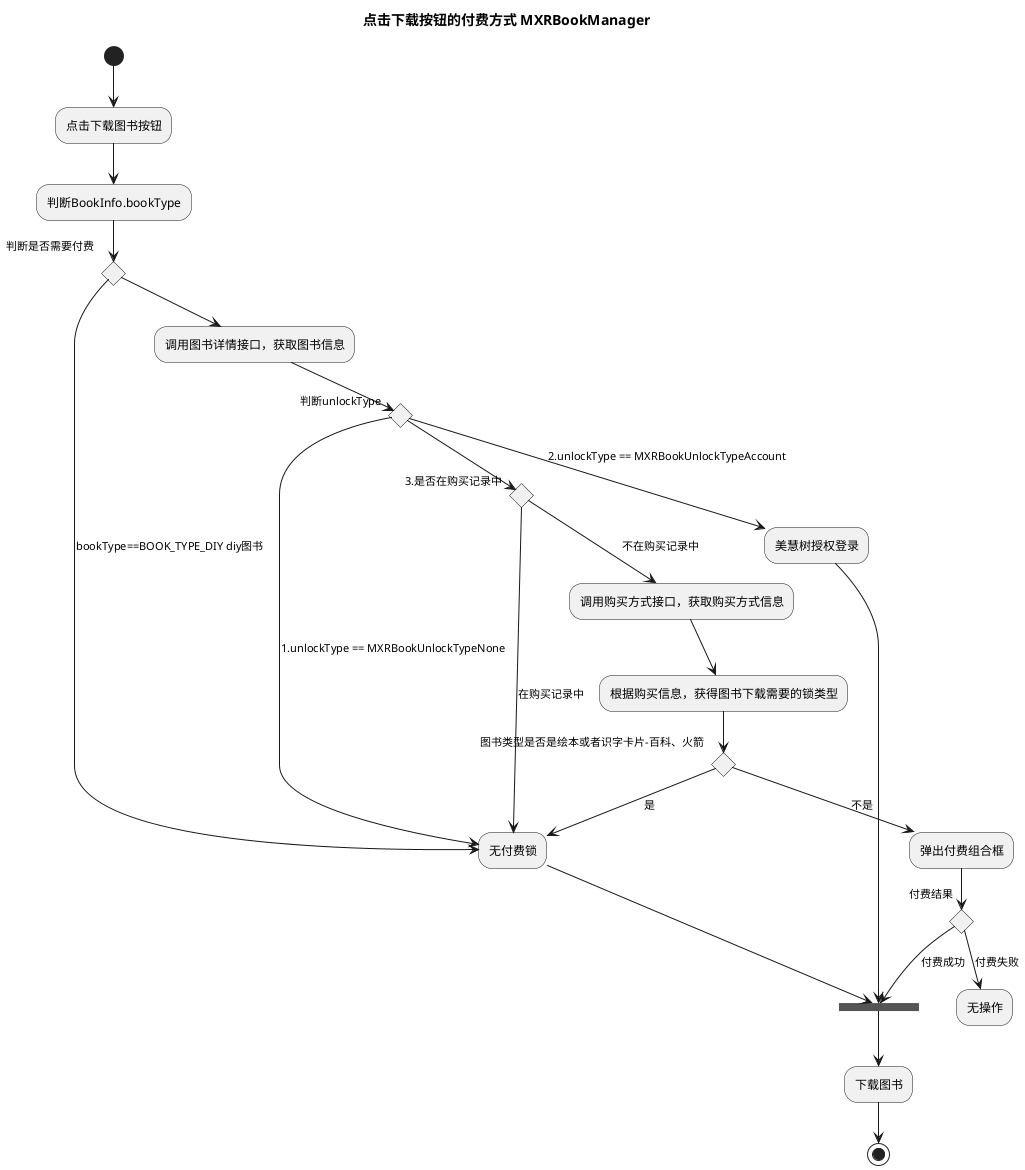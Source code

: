 @startuml
title 点击下载按钮的付费方式 MXRBookManager
(*) -->"点击下载图书按钮"
--> "判断BookInfo.bookType"
if "判断是否需要付费" then
    --> [bookType==BOOK_TYPE_DIY diy图书] "无付费锁" as NotPay
    --> === 结束 ===
    --> "下载图书"
    -->(*)
else
    --> "调用图书详情接口，获取图书信息"
    if "判断unlockType" then
        -->[1.unlockType == MXRBookUnlockTypeNone] NotPay
    else
        -->[2.unlockType == MXRBookUnlockTypeAccount] "美慧树授权登录"
        --> === 结束 ===
    else
        if "3.是否在购买记录中" then
            -->[在购买记录中] NotPay
        else
            -->[不在购买记录中] "调用购买方式接口，获取购买方式信息"
            -->"根据购买信息，获得图书下载需要的锁类型"
            if "图书类型是否是绘本或者识字卡片-百科、火箭" then
                -->[是] NotPay
            else
                -->[不是] "弹出付费组合框"
                if "付费结果" then
                    -->[付费成功] === 结束 ===
                else
                    -->[付费失败] "无操作"
                endif
            endif
        endif
    endif
endif
@enduml